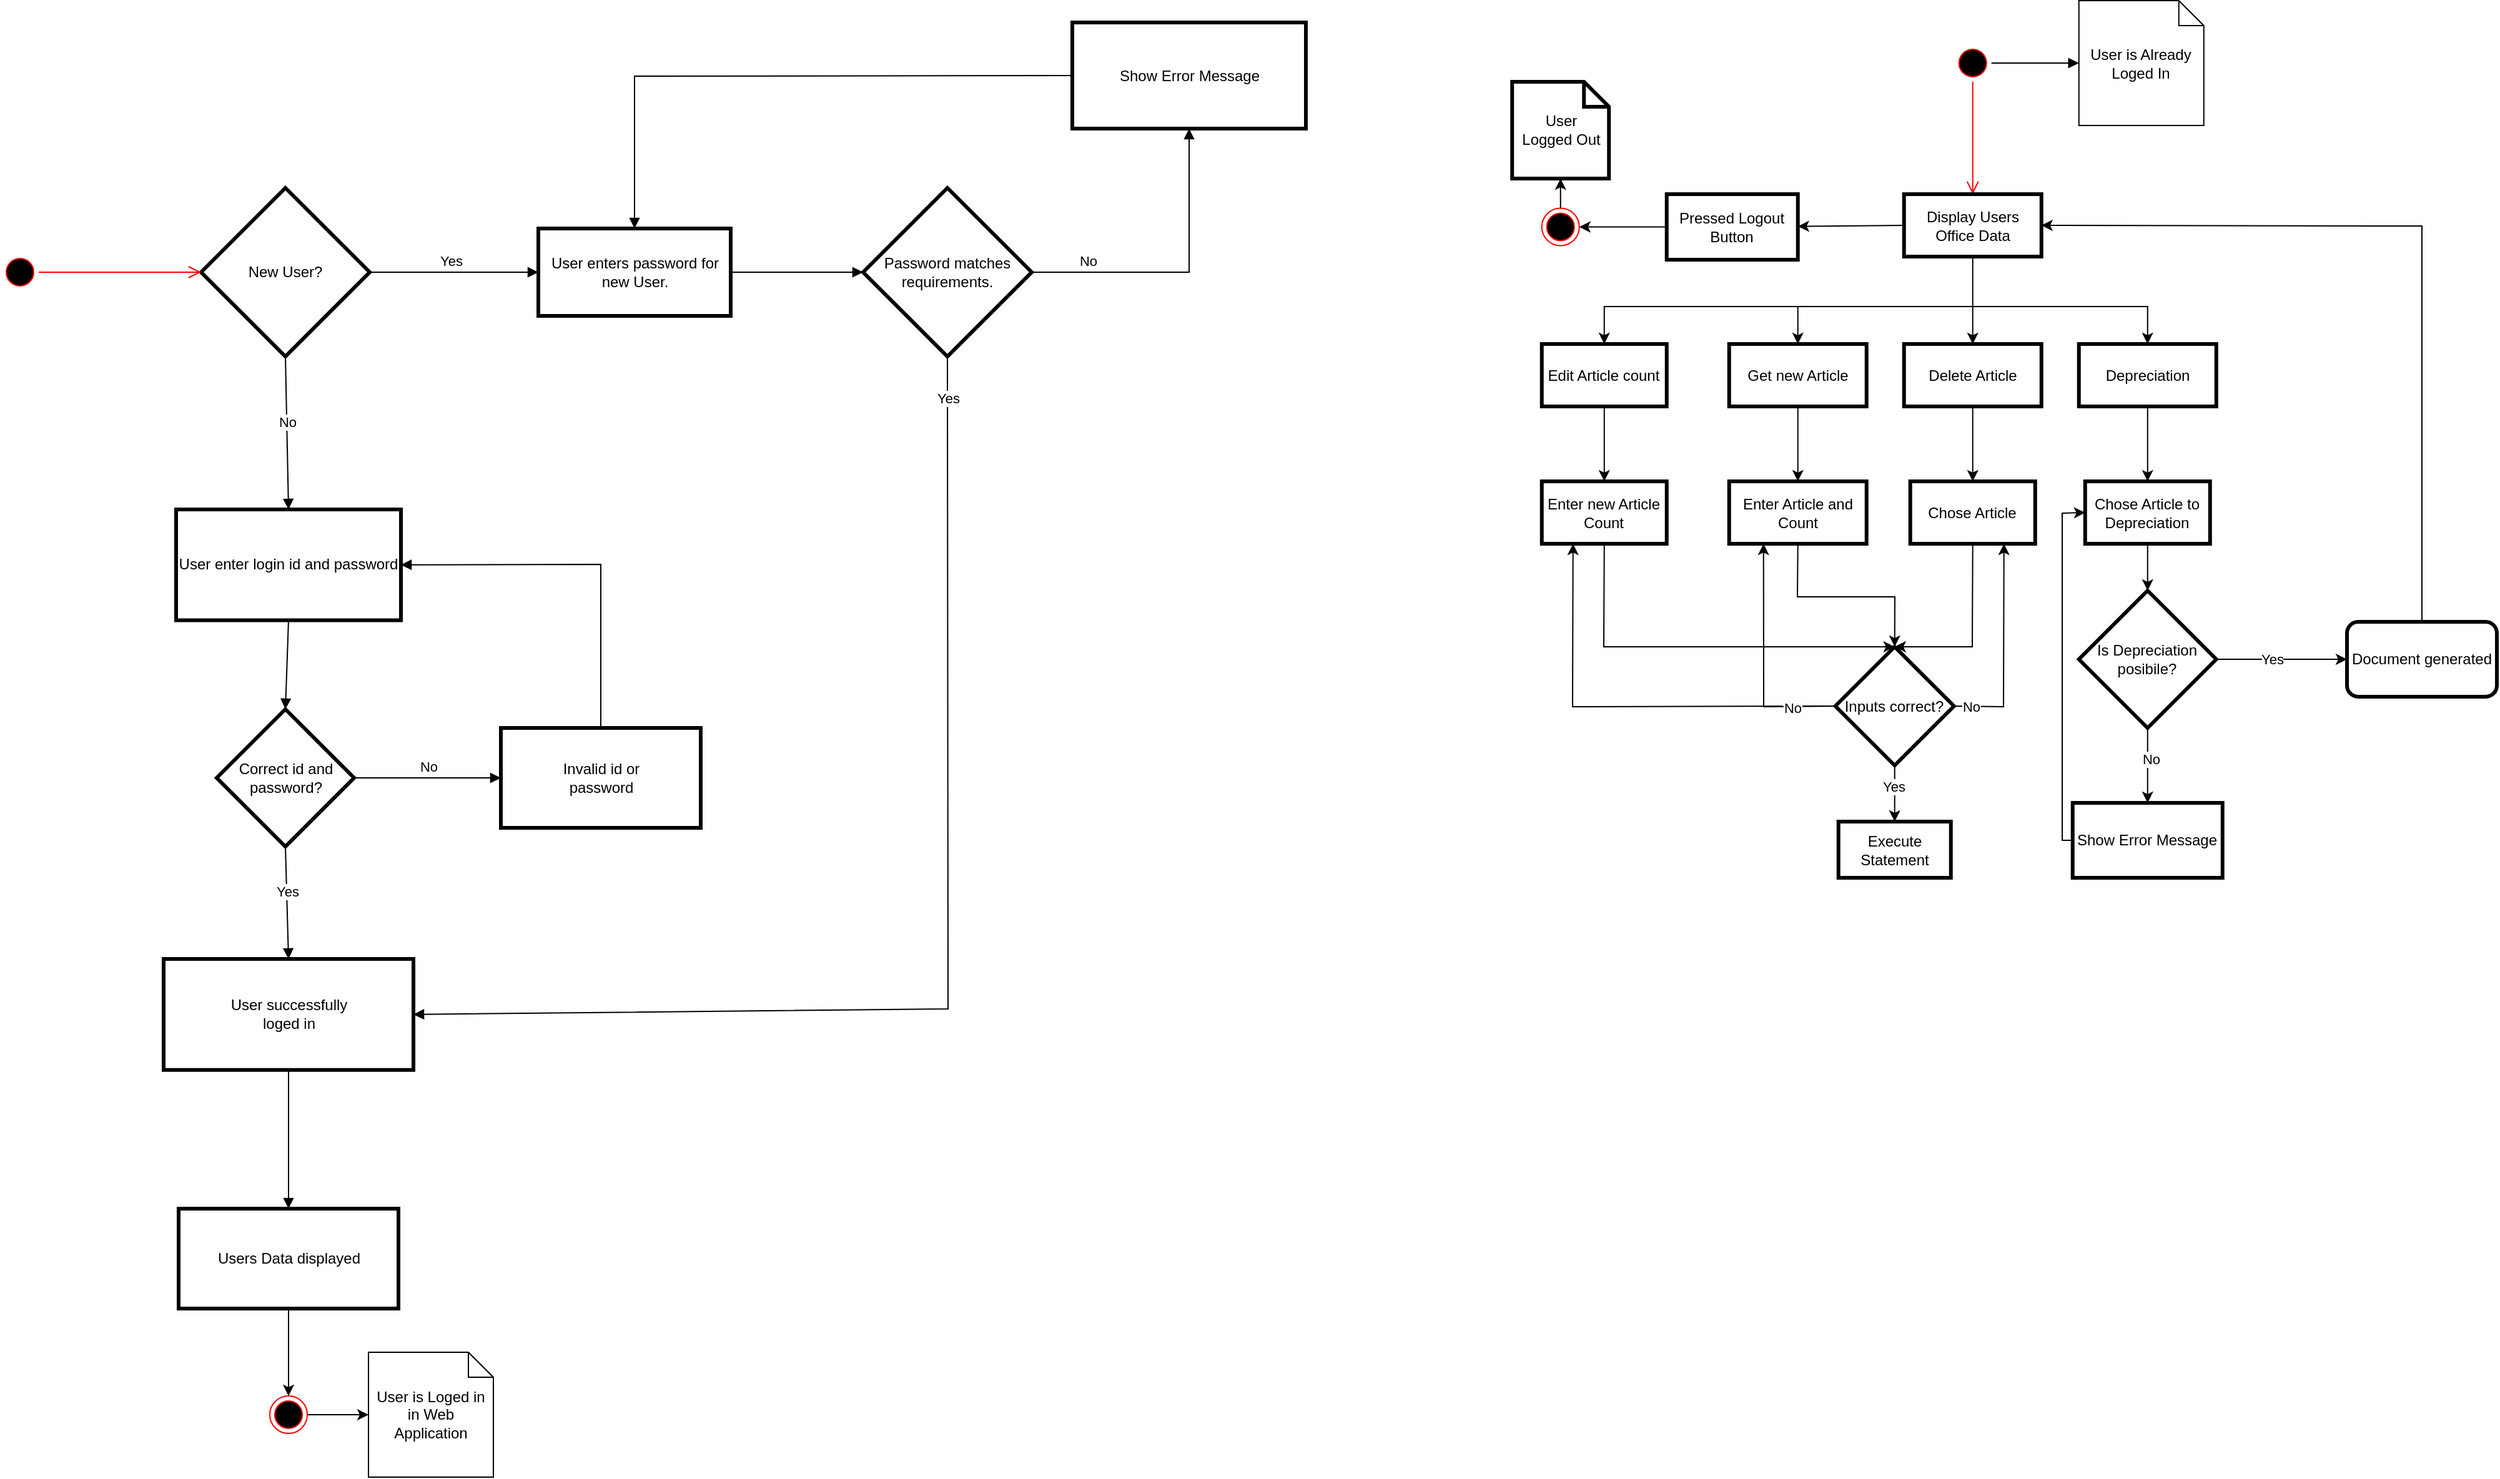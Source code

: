 <mxfile version="16.2.2" type="device"><diagram id="No2wOrRPCluzPGdM1P9t" name="Page-1"><mxGraphModel dx="2188" dy="2357" grid="1" gridSize="10" guides="1" tooltips="1" connect="1" arrows="1" fold="1" page="1" pageScale="1" pageWidth="827" pageHeight="1169" math="0" shadow="0"><root><mxCell id="0"/><mxCell id="1" parent="0"/><mxCell id="DqXv5PayiaWqtMV4wY1c-4" value="New User?" style="rhombus;whiteSpace=wrap;html=1;strokeWidth=3;" parent="1" vertex="1"><mxGeometry x="230" y="-7.5" width="135" height="135" as="geometry"/></mxCell><mxCell id="DqXv5PayiaWqtMV4wY1c-5" value="User enter login id and password" style="rounded=0;whiteSpace=wrap;html=1;strokeWidth=3;" parent="1" vertex="1"><mxGeometry x="210" y="250" width="180" height="88.75" as="geometry"/></mxCell><mxCell id="DqXv5PayiaWqtMV4wY1c-13" value="Correct id and password?" style="rhombus;whiteSpace=wrap;html=1;strokeWidth=3;" parent="1" vertex="1"><mxGeometry x="242.5" y="410" width="110" height="110" as="geometry"/></mxCell><mxCell id="DqXv5PayiaWqtMV4wY1c-18" value="&lt;div&gt;Invalid id or&lt;br&gt;&lt;/div&gt;&lt;div&gt; password&lt;/div&gt;" style="html=1;strokeWidth=3;" parent="1" vertex="1"><mxGeometry x="470" y="425" width="160" height="80" as="geometry"/></mxCell><mxCell id="DqXv5PayiaWqtMV4wY1c-20" value="" style="html=1;verticalAlign=bottom;endArrow=block;rounded=0;exitX=0.5;exitY=0;exitDx=0;exitDy=0;entryX=1;entryY=0.5;entryDx=0;entryDy=0;" parent="1" source="DqXv5PayiaWqtMV4wY1c-18" target="DqXv5PayiaWqtMV4wY1c-5" edge="1"><mxGeometry width="80" relative="1" as="geometry"><mxPoint x="340" y="400" as="sourcePoint"/><mxPoint x="420" y="400" as="targetPoint"/><Array as="points"><mxPoint x="550" y="294"/></Array></mxGeometry></mxCell><mxCell id="DqXv5PayiaWqtMV4wY1c-21" value="No" style="html=1;verticalAlign=bottom;endArrow=block;rounded=0;exitX=1;exitY=0.5;exitDx=0;exitDy=0;entryX=0;entryY=0.5;entryDx=0;entryDy=0;" parent="1" source="DqXv5PayiaWqtMV4wY1c-13" target="DqXv5PayiaWqtMV4wY1c-18" edge="1"><mxGeometry width="80" relative="1" as="geometry"><mxPoint x="340" y="400" as="sourcePoint"/><mxPoint x="420" y="400" as="targetPoint"/></mxGeometry></mxCell><mxCell id="DqXv5PayiaWqtMV4wY1c-22" value="No" style="html=1;verticalAlign=bottom;endArrow=block;rounded=0;exitX=0.5;exitY=1;exitDx=0;exitDy=0;entryX=0.5;entryY=0;entryDx=0;entryDy=0;" parent="1" source="DqXv5PayiaWqtMV4wY1c-4" target="DqXv5PayiaWqtMV4wY1c-5" edge="1"><mxGeometry width="80" relative="1" as="geometry"><mxPoint x="200" y="220" as="sourcePoint"/><mxPoint x="280" y="220" as="targetPoint"/></mxGeometry></mxCell><mxCell id="DqXv5PayiaWqtMV4wY1c-23" value="" style="html=1;verticalAlign=bottom;endArrow=block;rounded=0;exitX=0.5;exitY=1;exitDx=0;exitDy=0;entryX=0.5;entryY=0;entryDx=0;entryDy=0;" parent="1" source="DqXv5PayiaWqtMV4wY1c-5" target="DqXv5PayiaWqtMV4wY1c-13" edge="1"><mxGeometry width="80" relative="1" as="geometry"><mxPoint x="270" y="370" as="sourcePoint"/><mxPoint x="350" y="370" as="targetPoint"/></mxGeometry></mxCell><mxCell id="DqXv5PayiaWqtMV4wY1c-24" value="Yes" style="html=1;verticalAlign=bottom;endArrow=block;rounded=0;exitX=0.5;exitY=1;exitDx=0;exitDy=0;entryX=0.5;entryY=0;entryDx=0;entryDy=0;" parent="1" source="DqXv5PayiaWqtMV4wY1c-13" target="DqXv5PayiaWqtMV4wY1c-25" edge="1"><mxGeometry width="80" relative="1" as="geometry"><mxPoint x="190" y="540" as="sourcePoint"/><mxPoint x="300" y="600" as="targetPoint"/></mxGeometry></mxCell><mxCell id="DqXv5PayiaWqtMV4wY1c-25" value="&lt;div&gt;User successfully&lt;/div&gt;&lt;div&gt;loged in&lt;br&gt;&lt;/div&gt;" style="html=1;strokeWidth=3;" parent="1" vertex="1"><mxGeometry x="200" y="610" width="200" height="88.89" as="geometry"/></mxCell><mxCell id="DqXv5PayiaWqtMV4wY1c-27" value="Yes" style="html=1;verticalAlign=bottom;endArrow=block;rounded=0;exitX=1;exitY=0.5;exitDx=0;exitDy=0;entryX=0;entryY=0.5;entryDx=0;entryDy=0;" parent="1" source="DqXv5PayiaWqtMV4wY1c-4" target="DqXv5PayiaWqtMV4wY1c-28" edge="1"><mxGeometry x="-0.043" width="80" relative="1" as="geometry"><mxPoint x="360" y="150" as="sourcePoint"/><mxPoint x="480" y="60" as="targetPoint"/><mxPoint as="offset"/></mxGeometry></mxCell><mxCell id="DqXv5PayiaWqtMV4wY1c-28" value="&lt;div&gt;User enters password for&lt;/div&gt;&lt;div&gt;new User.&lt;br&gt;&lt;/div&gt;" style="html=1;strokeWidth=3;" parent="1" vertex="1"><mxGeometry x="500" y="25" width="154" height="70" as="geometry"/></mxCell><mxCell id="DqXv5PayiaWqtMV4wY1c-29" value="&lt;div&gt;Password matches&lt;/div&gt;&lt;div&gt;requirements.&lt;br&gt; &lt;/div&gt;" style="rhombus;whiteSpace=wrap;html=1;strokeWidth=3;" parent="1" vertex="1"><mxGeometry x="760" y="-7.5" width="135" height="135" as="geometry"/></mxCell><mxCell id="DqXv5PayiaWqtMV4wY1c-30" value="" style="html=1;verticalAlign=bottom;endArrow=block;rounded=0;exitX=1;exitY=0.5;exitDx=0;exitDy=0;entryX=0;entryY=0.5;entryDx=0;entryDy=0;" parent="1" source="DqXv5PayiaWqtMV4wY1c-28" target="DqXv5PayiaWqtMV4wY1c-29" edge="1"><mxGeometry width="80" relative="1" as="geometry"><mxPoint x="610" y="110" as="sourcePoint"/><mxPoint x="690" y="110" as="targetPoint"/></mxGeometry></mxCell><mxCell id="DqXv5PayiaWqtMV4wY1c-31" value="Yes" style="html=1;verticalAlign=bottom;endArrow=block;rounded=0;exitX=0.5;exitY=1;exitDx=0;exitDy=0;entryX=1;entryY=0.5;entryDx=0;entryDy=0;" parent="1" source="DqXv5PayiaWqtMV4wY1c-29" target="DqXv5PayiaWqtMV4wY1c-25" edge="1"><mxGeometry x="-0.911" width="80" relative="1" as="geometry"><mxPoint x="800" y="190" as="sourcePoint"/><mxPoint x="827.5" y="240" as="targetPoint"/><Array as="points"><mxPoint x="828" y="650"/></Array><mxPoint as="offset"/></mxGeometry></mxCell><mxCell id="DqXv5PayiaWqtMV4wY1c-32" value="No" style="html=1;verticalAlign=bottom;endArrow=block;rounded=0;exitX=1;exitY=0.5;exitDx=0;exitDy=0;entryX=0.5;entryY=1;entryDx=0;entryDy=0;" parent="1" source="DqXv5PayiaWqtMV4wY1c-29" target="DqXv5PayiaWqtMV4wY1c-38" edge="1"><mxGeometry x="-0.627" width="80" relative="1" as="geometry"><mxPoint x="730" y="210" as="sourcePoint"/><mxPoint x="1000" y="60" as="targetPoint"/><Array as="points"><mxPoint x="1021" y="60"/></Array><mxPoint as="offset"/></mxGeometry></mxCell><mxCell id="DqXv5PayiaWqtMV4wY1c-35" value="Users Data displayed" style="html=1;strokeWidth=3;" parent="1" vertex="1"><mxGeometry x="212" y="810" width="176" height="80" as="geometry"/></mxCell><mxCell id="DqXv5PayiaWqtMV4wY1c-36" value="" style="html=1;verticalAlign=bottom;endArrow=block;rounded=0;exitX=0.5;exitY=1;exitDx=0;exitDy=0;entryX=0.5;entryY=0;entryDx=0;entryDy=0;" parent="1" source="DqXv5PayiaWqtMV4wY1c-25" target="DqXv5PayiaWqtMV4wY1c-35" edge="1"><mxGeometry width="80" relative="1" as="geometry"><mxPoint x="710" y="680" as="sourcePoint"/><mxPoint x="790" y="680" as="targetPoint"/></mxGeometry></mxCell><mxCell id="DqXv5PayiaWqtMV4wY1c-38" value="Show Error Message" style="html=1;strokeWidth=3;" parent="1" vertex="1"><mxGeometry x="927.5" y="-140" width="187" height="85" as="geometry"/></mxCell><mxCell id="DqXv5PayiaWqtMV4wY1c-39" value="" style="html=1;verticalAlign=bottom;endArrow=block;rounded=0;exitX=0;exitY=0.5;exitDx=0;exitDy=0;entryX=0.5;entryY=0;entryDx=0;entryDy=0;" parent="1" source="DqXv5PayiaWqtMV4wY1c-38" target="DqXv5PayiaWqtMV4wY1c-28" edge="1"><mxGeometry width="80" relative="1" as="geometry"><mxPoint x="730" y="10" as="sourcePoint"/><mxPoint x="810" y="10" as="targetPoint"/><Array as="points"><mxPoint x="577" y="-97"/></Array></mxGeometry></mxCell><mxCell id="KgbVV7ncK_APXEnoUS8I-1" value="" style="endArrow=classic;html=1;rounded=0;exitX=0.5;exitY=1;exitDx=0;exitDy=0;" edge="1" parent="1" source="DqXv5PayiaWqtMV4wY1c-35" target="KgbVV7ncK_APXEnoUS8I-2"><mxGeometry width="50" height="50" relative="1" as="geometry"><mxPoint x="580" y="870" as="sourcePoint"/><mxPoint x="300" y="930" as="targetPoint"/></mxGeometry></mxCell><mxCell id="KgbVV7ncK_APXEnoUS8I-6" style="edgeStyle=orthogonalEdgeStyle;rounded=0;orthogonalLoop=1;jettySize=auto;html=1;exitX=1;exitY=0.5;exitDx=0;exitDy=0;entryX=0;entryY=0.5;entryDx=0;entryDy=0;entryPerimeter=0;" edge="1" parent="1" source="KgbVV7ncK_APXEnoUS8I-2" target="KgbVV7ncK_APXEnoUS8I-5"><mxGeometry relative="1" as="geometry"/></mxCell><mxCell id="KgbVV7ncK_APXEnoUS8I-2" value="" style="ellipse;html=1;shape=endState;fillColor=#000000;strokeColor=#ff0000;" vertex="1" parent="1"><mxGeometry x="285" y="960" width="30" height="30" as="geometry"/></mxCell><mxCell id="KgbVV7ncK_APXEnoUS8I-5" value="User is Loged in in Web Application" style="shape=note;size=20;whiteSpace=wrap;html=1;" vertex="1" parent="1"><mxGeometry x="364" y="925" width="100" height="100" as="geometry"/></mxCell><mxCell id="KgbVV7ncK_APXEnoUS8I-9" value="" style="ellipse;html=1;shape=startState;fillColor=#000000;strokeColor=#ff0000;" vertex="1" parent="1"><mxGeometry x="70" y="45" width="30" height="30" as="geometry"/></mxCell><mxCell id="KgbVV7ncK_APXEnoUS8I-10" value="" style="edgeStyle=orthogonalEdgeStyle;html=1;verticalAlign=bottom;endArrow=open;endSize=8;strokeColor=#ff0000;rounded=0;entryX=0;entryY=0.5;entryDx=0;entryDy=0;" edge="1" source="KgbVV7ncK_APXEnoUS8I-9" parent="1" target="DqXv5PayiaWqtMV4wY1c-4"><mxGeometry relative="1" as="geometry"><mxPoint x="220" y="60" as="targetPoint"/></mxGeometry></mxCell><mxCell id="KgbVV7ncK_APXEnoUS8I-13" value="" style="ellipse;html=1;shape=startState;fillColor=#000000;strokeColor=#ff0000;" vertex="1" parent="1"><mxGeometry x="1633.37" y="-122.5" width="30" height="30" as="geometry"/></mxCell><mxCell id="KgbVV7ncK_APXEnoUS8I-14" value="" style="edgeStyle=orthogonalEdgeStyle;html=1;verticalAlign=bottom;endArrow=open;endSize=8;strokeColor=#ff0000;rounded=0;entryX=0.5;entryY=0;entryDx=0;entryDy=0;" edge="1" source="KgbVV7ncK_APXEnoUS8I-13" parent="1" target="KgbVV7ncK_APXEnoUS8I-23"><mxGeometry relative="1" as="geometry"><mxPoint x="1648.37" y="-32.5" as="targetPoint"/></mxGeometry></mxCell><mxCell id="KgbVV7ncK_APXEnoUS8I-15" value="User is Already Loged In" style="shape=note;size=20;whiteSpace=wrap;html=1;" vertex="1" parent="1"><mxGeometry x="1733.37" y="-157.5" width="100" height="100" as="geometry"/></mxCell><mxCell id="KgbVV7ncK_APXEnoUS8I-16" value="" style="html=1;verticalAlign=bottom;endArrow=block;rounded=0;exitX=1;exitY=0.5;exitDx=0;exitDy=0;entryX=0;entryY=0.5;entryDx=0;entryDy=0;entryPerimeter=0;" edge="1" parent="1" source="KgbVV7ncK_APXEnoUS8I-13" target="KgbVV7ncK_APXEnoUS8I-15"><mxGeometry width="80" relative="1" as="geometry"><mxPoint x="1873.37" y="77.5" as="sourcePoint"/><mxPoint x="1953.37" y="77.5" as="targetPoint"/></mxGeometry></mxCell><mxCell id="KgbVV7ncK_APXEnoUS8I-23" value="&lt;div&gt;Display Users&lt;/div&gt;&lt;div&gt;Office Data&lt;br&gt;&lt;/div&gt;" style="html=1;strokeWidth=3;" vertex="1" parent="1"><mxGeometry x="1593.37" y="-2.5" width="110" height="50" as="geometry"/></mxCell><mxCell id="KgbVV7ncK_APXEnoUS8I-24" value="Get new Article" style="html=1;strokeWidth=3;" vertex="1" parent="1"><mxGeometry x="1453.37" y="117.5" width="110" height="50" as="geometry"/></mxCell><mxCell id="KgbVV7ncK_APXEnoUS8I-25" value="Delete Article" style="html=1;strokeWidth=3;" vertex="1" parent="1"><mxGeometry x="1593.37" y="117.5" width="110" height="50" as="geometry"/></mxCell><mxCell id="KgbVV7ncK_APXEnoUS8I-26" value="Depreciation" style="html=1;strokeWidth=3;" vertex="1" parent="1"><mxGeometry x="1733.37" y="117.5" width="110" height="50" as="geometry"/></mxCell><mxCell id="KgbVV7ncK_APXEnoUS8I-27" value="" style="endArrow=classic;html=1;rounded=0;entryX=0.5;entryY=0;entryDx=0;entryDy=0;exitX=0.5;exitY=1;exitDx=0;exitDy=0;" edge="1" parent="1" source="KgbVV7ncK_APXEnoUS8I-23" target="KgbVV7ncK_APXEnoUS8I-24"><mxGeometry width="50" height="50" relative="1" as="geometry"><mxPoint x="1583.37" y="147.5" as="sourcePoint"/><mxPoint x="1633.37" y="97.5" as="targetPoint"/><Array as="points"><mxPoint x="1648.37" y="87.5"/><mxPoint x="1508.37" y="87.5"/></Array></mxGeometry></mxCell><mxCell id="KgbVV7ncK_APXEnoUS8I-28" value="" style="endArrow=classic;html=1;rounded=0;entryX=0.5;entryY=0;entryDx=0;entryDy=0;" edge="1" parent="1" target="KgbVV7ncK_APXEnoUS8I-25"><mxGeometry width="50" height="50" relative="1" as="geometry"><mxPoint x="1648.37" y="87.5" as="sourcePoint"/><mxPoint x="1733.37" y="97.5" as="targetPoint"/></mxGeometry></mxCell><mxCell id="KgbVV7ncK_APXEnoUS8I-29" value="" style="endArrow=classic;html=1;rounded=0;entryX=0.5;entryY=0;entryDx=0;entryDy=0;" edge="1" parent="1" target="KgbVV7ncK_APXEnoUS8I-26"><mxGeometry width="50" height="50" relative="1" as="geometry"><mxPoint x="1643.37" y="87.5" as="sourcePoint"/><mxPoint x="1733.37" y="97.5" as="targetPoint"/><Array as="points"><mxPoint x="1788.37" y="87.5"/></Array></mxGeometry></mxCell><mxCell id="KgbVV7ncK_APXEnoUS8I-30" value="&lt;div&gt;Enter Article and&lt;/div&gt;&lt;div&gt;Count&lt;br&gt;&lt;/div&gt;" style="html=1;strokeWidth=3;" vertex="1" parent="1"><mxGeometry x="1453.37" y="227.5" width="110" height="50" as="geometry"/></mxCell><mxCell id="KgbVV7ncK_APXEnoUS8I-31" value="" style="endArrow=classic;html=1;rounded=0;exitX=0.5;exitY=1;exitDx=0;exitDy=0;entryX=0.5;entryY=0;entryDx=0;entryDy=0;" edge="1" parent="1" source="KgbVV7ncK_APXEnoUS8I-24" target="KgbVV7ncK_APXEnoUS8I-30"><mxGeometry width="50" height="50" relative="1" as="geometry"><mxPoint x="1533.37" y="287.5" as="sourcePoint"/><mxPoint x="1583.37" y="237.5" as="targetPoint"/></mxGeometry></mxCell><mxCell id="KgbVV7ncK_APXEnoUS8I-32" value="Edit Article count" style="rounded=0;whiteSpace=wrap;html=1;strokeWidth=3;" vertex="1" parent="1"><mxGeometry x="1303.37" y="117.5" width="100" height="50" as="geometry"/></mxCell><mxCell id="KgbVV7ncK_APXEnoUS8I-33" value="" style="endArrow=classic;html=1;rounded=0;entryX=0.5;entryY=0;entryDx=0;entryDy=0;" edge="1" parent="1" target="KgbVV7ncK_APXEnoUS8I-32"><mxGeometry width="50" height="50" relative="1" as="geometry"><mxPoint x="1513.37" y="87.5" as="sourcePoint"/><mxPoint x="1563.37" y="127.5" as="targetPoint"/><Array as="points"><mxPoint x="1353.37" y="87.5"/></Array></mxGeometry></mxCell><mxCell id="KgbVV7ncK_APXEnoUS8I-37" value="Enter new Article Count" style="rounded=0;whiteSpace=wrap;html=1;strokeWidth=3;" vertex="1" parent="1"><mxGeometry x="1303.37" y="227.5" width="100" height="50" as="geometry"/></mxCell><mxCell id="KgbVV7ncK_APXEnoUS8I-38" value="" style="endArrow=classic;html=1;rounded=0;exitX=0.5;exitY=1;exitDx=0;exitDy=0;entryX=0.5;entryY=0;entryDx=0;entryDy=0;" edge="1" parent="1" source="KgbVV7ncK_APXEnoUS8I-32" target="KgbVV7ncK_APXEnoUS8I-37"><mxGeometry width="50" height="50" relative="1" as="geometry"><mxPoint x="1303.37" y="287.5" as="sourcePoint"/><mxPoint x="1353.37" y="227.5" as="targetPoint"/></mxGeometry></mxCell><mxCell id="KgbVV7ncK_APXEnoUS8I-39" value="Inputs correct?" style="rhombus;whiteSpace=wrap;html=1;strokeWidth=3;" vertex="1" parent="1"><mxGeometry x="1538.37" y="360" width="95" height="95" as="geometry"/></mxCell><mxCell id="KgbVV7ncK_APXEnoUS8I-68" value="" style="endArrow=classic;html=1;rounded=0;exitX=0.5;exitY=1;exitDx=0;exitDy=0;entryX=0.5;entryY=0;entryDx=0;entryDy=0;" edge="1" parent="1" source="KgbVV7ncK_APXEnoUS8I-37" target="KgbVV7ncK_APXEnoUS8I-39"><mxGeometry width="50" height="50" relative="1" as="geometry"><mxPoint x="1460" y="340" as="sourcePoint"/><mxPoint x="1353" y="340" as="targetPoint"/><Array as="points"><mxPoint x="1353" y="360"/></Array></mxGeometry></mxCell><mxCell id="KgbVV7ncK_APXEnoUS8I-69" value="" style="endArrow=classic;html=1;rounded=0;exitX=0.5;exitY=1;exitDx=0;exitDy=0;entryX=0.5;entryY=0;entryDx=0;entryDy=0;" edge="1" parent="1" source="KgbVV7ncK_APXEnoUS8I-30" target="KgbVV7ncK_APXEnoUS8I-39"><mxGeometry width="50" height="50" relative="1" as="geometry"><mxPoint x="1460" y="340" as="sourcePoint"/><mxPoint x="1510" y="290" as="targetPoint"/><Array as="points"><mxPoint x="1508" y="320"/><mxPoint x="1586" y="320"/></Array></mxGeometry></mxCell><mxCell id="KgbVV7ncK_APXEnoUS8I-70" value="Chose Article" style="rounded=0;whiteSpace=wrap;html=1;strokeWidth=3;" vertex="1" parent="1"><mxGeometry x="1598.37" y="227.5" width="100" height="50" as="geometry"/></mxCell><mxCell id="KgbVV7ncK_APXEnoUS8I-71" value="" style="endArrow=classic;html=1;rounded=0;exitX=0.5;exitY=1;exitDx=0;exitDy=0;entryX=0.5;entryY=0;entryDx=0;entryDy=0;" edge="1" parent="1" source="KgbVV7ncK_APXEnoUS8I-25" target="KgbVV7ncK_APXEnoUS8I-70"><mxGeometry width="50" height="50" relative="1" as="geometry"><mxPoint x="1630" y="290" as="sourcePoint"/><mxPoint x="1680" y="240" as="targetPoint"/></mxGeometry></mxCell><mxCell id="KgbVV7ncK_APXEnoUS8I-72" value="" style="endArrow=classic;html=1;rounded=0;exitX=0.5;exitY=1;exitDx=0;exitDy=0;entryX=0.5;entryY=0;entryDx=0;entryDy=0;" edge="1" parent="1" source="KgbVV7ncK_APXEnoUS8I-70" target="KgbVV7ncK_APXEnoUS8I-39"><mxGeometry width="50" height="50" relative="1" as="geometry"><mxPoint x="1630" y="290" as="sourcePoint"/><mxPoint x="1680" y="240" as="targetPoint"/><Array as="points"><mxPoint x="1648" y="360"/></Array></mxGeometry></mxCell><mxCell id="KgbVV7ncK_APXEnoUS8I-73" value="Execute Statement" style="rounded=0;whiteSpace=wrap;html=1;strokeWidth=3;" vertex="1" parent="1"><mxGeometry x="1540.87" y="500" width="90" height="45" as="geometry"/></mxCell><mxCell id="KgbVV7ncK_APXEnoUS8I-74" value="" style="endArrow=classic;html=1;rounded=0;exitX=0.5;exitY=1;exitDx=0;exitDy=0;entryX=0.5;entryY=0;entryDx=0;entryDy=0;" edge="1" parent="1" source="KgbVV7ncK_APXEnoUS8I-39" target="KgbVV7ncK_APXEnoUS8I-73"><mxGeometry width="50" height="50" relative="1" as="geometry"><mxPoint x="1550" y="450" as="sourcePoint"/><mxPoint x="1600" y="400" as="targetPoint"/></mxGeometry></mxCell><mxCell id="KgbVV7ncK_APXEnoUS8I-75" value="Yes" style="edgeLabel;html=1;align=center;verticalAlign=middle;resizable=0;points=[];" vertex="1" connectable="0" parent="KgbVV7ncK_APXEnoUS8I-74"><mxGeometry x="-0.267" y="-1" relative="1" as="geometry"><mxPoint as="offset"/></mxGeometry></mxCell><mxCell id="KgbVV7ncK_APXEnoUS8I-76" value="" style="endArrow=classic;html=1;rounded=0;exitX=0;exitY=0.5;exitDx=0;exitDy=0;entryX=0.25;entryY=1;entryDx=0;entryDy=0;" edge="1" parent="1" source="KgbVV7ncK_APXEnoUS8I-39" target="KgbVV7ncK_APXEnoUS8I-37"><mxGeometry width="50" height="50" relative="1" as="geometry"><mxPoint x="1520" y="380" as="sourcePoint"/><mxPoint x="1320" y="408" as="targetPoint"/><Array as="points"><mxPoint x="1328" y="408"/></Array></mxGeometry></mxCell><mxCell id="KgbVV7ncK_APXEnoUS8I-77" value="No" style="edgeLabel;html=1;align=center;verticalAlign=middle;resizable=0;points=[];" vertex="1" connectable="0" parent="KgbVV7ncK_APXEnoUS8I-76"><mxGeometry x="-0.791" y="1" relative="1" as="geometry"><mxPoint as="offset"/></mxGeometry></mxCell><mxCell id="KgbVV7ncK_APXEnoUS8I-78" value="" style="endArrow=classic;html=1;rounded=0;exitX=0;exitY=0.5;exitDx=0;exitDy=0;entryX=0.25;entryY=1;entryDx=0;entryDy=0;" edge="1" parent="1" source="KgbVV7ncK_APXEnoUS8I-39" target="KgbVV7ncK_APXEnoUS8I-30"><mxGeometry width="50" height="50" relative="1" as="geometry"><mxPoint x="1520" y="380" as="sourcePoint"/><mxPoint x="1570" y="330" as="targetPoint"/><Array as="points"><mxPoint x="1481" y="408"/></Array></mxGeometry></mxCell><mxCell id="KgbVV7ncK_APXEnoUS8I-79" value="No" style="edgeLabel;html=1;align=center;verticalAlign=middle;resizable=0;points=[];" vertex="1" connectable="0" parent="KgbVV7ncK_APXEnoUS8I-78"><mxGeometry x="-0.626" y="1" relative="1" as="geometry"><mxPoint as="offset"/></mxGeometry></mxCell><mxCell id="KgbVV7ncK_APXEnoUS8I-80" value="" style="endArrow=classic;html=1;rounded=0;exitX=1;exitY=0.5;exitDx=0;exitDy=0;entryX=0.75;entryY=1;entryDx=0;entryDy=0;" edge="1" parent="1" source="KgbVV7ncK_APXEnoUS8I-39" target="KgbVV7ncK_APXEnoUS8I-70"><mxGeometry width="50" height="50" relative="1" as="geometry"><mxPoint x="1520" y="380" as="sourcePoint"/><mxPoint x="1570" y="330" as="targetPoint"/><Array as="points"><mxPoint x="1673" y="408"/></Array></mxGeometry></mxCell><mxCell id="KgbVV7ncK_APXEnoUS8I-81" value="No" style="edgeLabel;html=1;align=center;verticalAlign=middle;resizable=0;points=[];" vertex="1" connectable="0" parent="KgbVV7ncK_APXEnoUS8I-80"><mxGeometry x="-0.845" relative="1" as="geometry"><mxPoint as="offset"/></mxGeometry></mxCell><mxCell id="KgbVV7ncK_APXEnoUS8I-82" value="&lt;div&gt;Chose Article to&lt;/div&gt;&lt;div&gt;Depreciation&lt;br&gt;&lt;/div&gt;" style="rounded=0;whiteSpace=wrap;html=1;strokeWidth=3;" vertex="1" parent="1"><mxGeometry x="1738.37" y="227.5" width="100" height="50" as="geometry"/></mxCell><mxCell id="KgbVV7ncK_APXEnoUS8I-83" value="" style="endArrow=classic;html=1;rounded=0;exitX=0.5;exitY=1;exitDx=0;exitDy=0;entryX=0.5;entryY=0;entryDx=0;entryDy=0;" edge="1" parent="1" source="KgbVV7ncK_APXEnoUS8I-26" target="KgbVV7ncK_APXEnoUS8I-82"><mxGeometry width="50" height="50" relative="1" as="geometry"><mxPoint x="1760" y="230" as="sourcePoint"/><mxPoint x="1810" y="180" as="targetPoint"/></mxGeometry></mxCell><mxCell id="KgbVV7ncK_APXEnoUS8I-84" value="&lt;div&gt;Is Depreciation&lt;/div&gt;&lt;div&gt;posibile?&lt;br&gt;&lt;/div&gt;" style="rhombus;whiteSpace=wrap;html=1;strokeWidth=3;" vertex="1" parent="1"><mxGeometry x="1733.37" y="315" width="110" height="110" as="geometry"/></mxCell><mxCell id="KgbVV7ncK_APXEnoUS8I-85" value="" style="endArrow=classic;html=1;rounded=0;exitX=0.5;exitY=1;exitDx=0;exitDy=0;entryX=0.5;entryY=0;entryDx=0;entryDy=0;" edge="1" parent="1" source="KgbVV7ncK_APXEnoUS8I-82" target="KgbVV7ncK_APXEnoUS8I-84"><mxGeometry width="50" height="50" relative="1" as="geometry"><mxPoint x="1790" y="320" as="sourcePoint"/><mxPoint x="1840" y="270" as="targetPoint"/></mxGeometry></mxCell><mxCell id="KgbVV7ncK_APXEnoUS8I-86" value="Document generated" style="rounded=1;whiteSpace=wrap;html=1;strokeWidth=3;" vertex="1" parent="1"><mxGeometry x="1948" y="340" width="120" height="60" as="geometry"/></mxCell><mxCell id="KgbVV7ncK_APXEnoUS8I-87" value="" style="endArrow=classic;html=1;rounded=0;exitX=0.5;exitY=0;exitDx=0;exitDy=0;entryX=1;entryY=0.5;entryDx=0;entryDy=0;" edge="1" parent="1" source="KgbVV7ncK_APXEnoUS8I-86" target="KgbVV7ncK_APXEnoUS8I-23"><mxGeometry width="50" height="50" relative="1" as="geometry"><mxPoint x="1770" y="420" as="sourcePoint"/><mxPoint x="1980" y="-215" as="targetPoint"/><Array as="points"><mxPoint x="2008" y="290"/><mxPoint x="2008" y="23"/></Array></mxGeometry></mxCell><mxCell id="KgbVV7ncK_APXEnoUS8I-88" value="" style="endArrow=classic;html=1;rounded=0;exitX=1;exitY=0.5;exitDx=0;exitDy=0;entryX=0;entryY=0.5;entryDx=0;entryDy=0;" edge="1" parent="1" source="KgbVV7ncK_APXEnoUS8I-84" target="KgbVV7ncK_APXEnoUS8I-86"><mxGeometry width="50" height="50" relative="1" as="geometry"><mxPoint x="1830" y="430" as="sourcePoint"/><mxPoint x="1880" y="380" as="targetPoint"/></mxGeometry></mxCell><mxCell id="KgbVV7ncK_APXEnoUS8I-89" value="&lt;div&gt;Yes&lt;/div&gt;" style="edgeLabel;html=1;align=center;verticalAlign=middle;resizable=0;points=[];" vertex="1" connectable="0" parent="KgbVV7ncK_APXEnoUS8I-88"><mxGeometry x="-0.153" relative="1" as="geometry"><mxPoint as="offset"/></mxGeometry></mxCell><mxCell id="KgbVV7ncK_APXEnoUS8I-90" value="Show Error Message" style="rounded=0;whiteSpace=wrap;html=1;strokeWidth=3;" vertex="1" parent="1"><mxGeometry x="1728.37" y="485" width="120" height="60" as="geometry"/></mxCell><mxCell id="KgbVV7ncK_APXEnoUS8I-91" value="" style="endArrow=classic;html=1;rounded=0;exitX=0.5;exitY=1;exitDx=0;exitDy=0;entryX=0.5;entryY=0;entryDx=0;entryDy=0;" edge="1" parent="1" source="KgbVV7ncK_APXEnoUS8I-84" target="KgbVV7ncK_APXEnoUS8I-90"><mxGeometry width="50" height="50" relative="1" as="geometry"><mxPoint x="1760" y="490" as="sourcePoint"/><mxPoint x="1810" y="440" as="targetPoint"/></mxGeometry></mxCell><mxCell id="KgbVV7ncK_APXEnoUS8I-92" value="No" style="edgeLabel;html=1;align=center;verticalAlign=middle;resizable=0;points=[];" vertex="1" connectable="0" parent="KgbVV7ncK_APXEnoUS8I-91"><mxGeometry x="-0.172" y="2" relative="1" as="geometry"><mxPoint as="offset"/></mxGeometry></mxCell><mxCell id="KgbVV7ncK_APXEnoUS8I-93" value="" style="endArrow=classic;html=1;rounded=0;exitX=0;exitY=0.5;exitDx=0;exitDy=0;entryX=0;entryY=0.5;entryDx=0;entryDy=0;" edge="1" parent="1" source="KgbVV7ncK_APXEnoUS8I-90" target="KgbVV7ncK_APXEnoUS8I-82"><mxGeometry width="50" height="50" relative="1" as="geometry"><mxPoint x="1760" y="490" as="sourcePoint"/><mxPoint x="1810" y="440" as="targetPoint"/><Array as="points"><mxPoint x="1720" y="515"/><mxPoint x="1720" y="253"/></Array></mxGeometry></mxCell><mxCell id="KgbVV7ncK_APXEnoUS8I-94" value="" style="endArrow=classic;html=1;rounded=0;exitX=0;exitY=0.5;exitDx=0;exitDy=0;" edge="1" parent="1" source="KgbVV7ncK_APXEnoUS8I-23" target="KgbVV7ncK_APXEnoUS8I-95"><mxGeometry width="50" height="50" relative="1" as="geometry"><mxPoint x="1490" y="100" as="sourcePoint"/><mxPoint x="1470" y="23" as="targetPoint"/></mxGeometry></mxCell><mxCell id="KgbVV7ncK_APXEnoUS8I-95" value="Pressed Logout Button" style="rounded=0;whiteSpace=wrap;html=1;strokeWidth=3;" vertex="1" parent="1"><mxGeometry x="1403.37" y="-2.5" width="105" height="52.5" as="geometry"/></mxCell><mxCell id="KgbVV7ncK_APXEnoUS8I-96" value="" style="ellipse;html=1;shape=endState;fillColor=#000000;strokeColor=#ff0000;" vertex="1" parent="1"><mxGeometry x="1303.37" y="8.75" width="30" height="30" as="geometry"/></mxCell><mxCell id="KgbVV7ncK_APXEnoUS8I-99" value="" style="endArrow=classic;html=1;rounded=0;exitX=0;exitY=0.5;exitDx=0;exitDy=0;entryX=1;entryY=0.5;entryDx=0;entryDy=0;" edge="1" parent="1" source="KgbVV7ncK_APXEnoUS8I-95" target="KgbVV7ncK_APXEnoUS8I-96"><mxGeometry width="50" height="50" relative="1" as="geometry"><mxPoint x="1540" y="130" as="sourcePoint"/><mxPoint x="1590" y="80" as="targetPoint"/></mxGeometry></mxCell><mxCell id="KgbVV7ncK_APXEnoUS8I-100" value="&lt;div&gt;User&lt;/div&gt;&lt;div&gt;Logged Out&lt;br&gt;&lt;/div&gt;" style="shape=note;size=20;whiteSpace=wrap;html=1;strokeWidth=3;" vertex="1" parent="1"><mxGeometry x="1279.62" y="-92.5" width="77.5" height="77.5" as="geometry"/></mxCell><mxCell id="KgbVV7ncK_APXEnoUS8I-101" value="" style="endArrow=classic;html=1;rounded=0;exitX=0.5;exitY=0;exitDx=0;exitDy=0;entryX=0.5;entryY=1;entryDx=0;entryDy=0;entryPerimeter=0;" edge="1" parent="1" source="KgbVV7ncK_APXEnoUS8I-96" target="KgbVV7ncK_APXEnoUS8I-100"><mxGeometry width="50" height="50" relative="1" as="geometry"><mxPoint x="1400" y="130" as="sourcePoint"/><mxPoint x="1450" y="80" as="targetPoint"/></mxGeometry></mxCell></root></mxGraphModel></diagram></mxfile>
